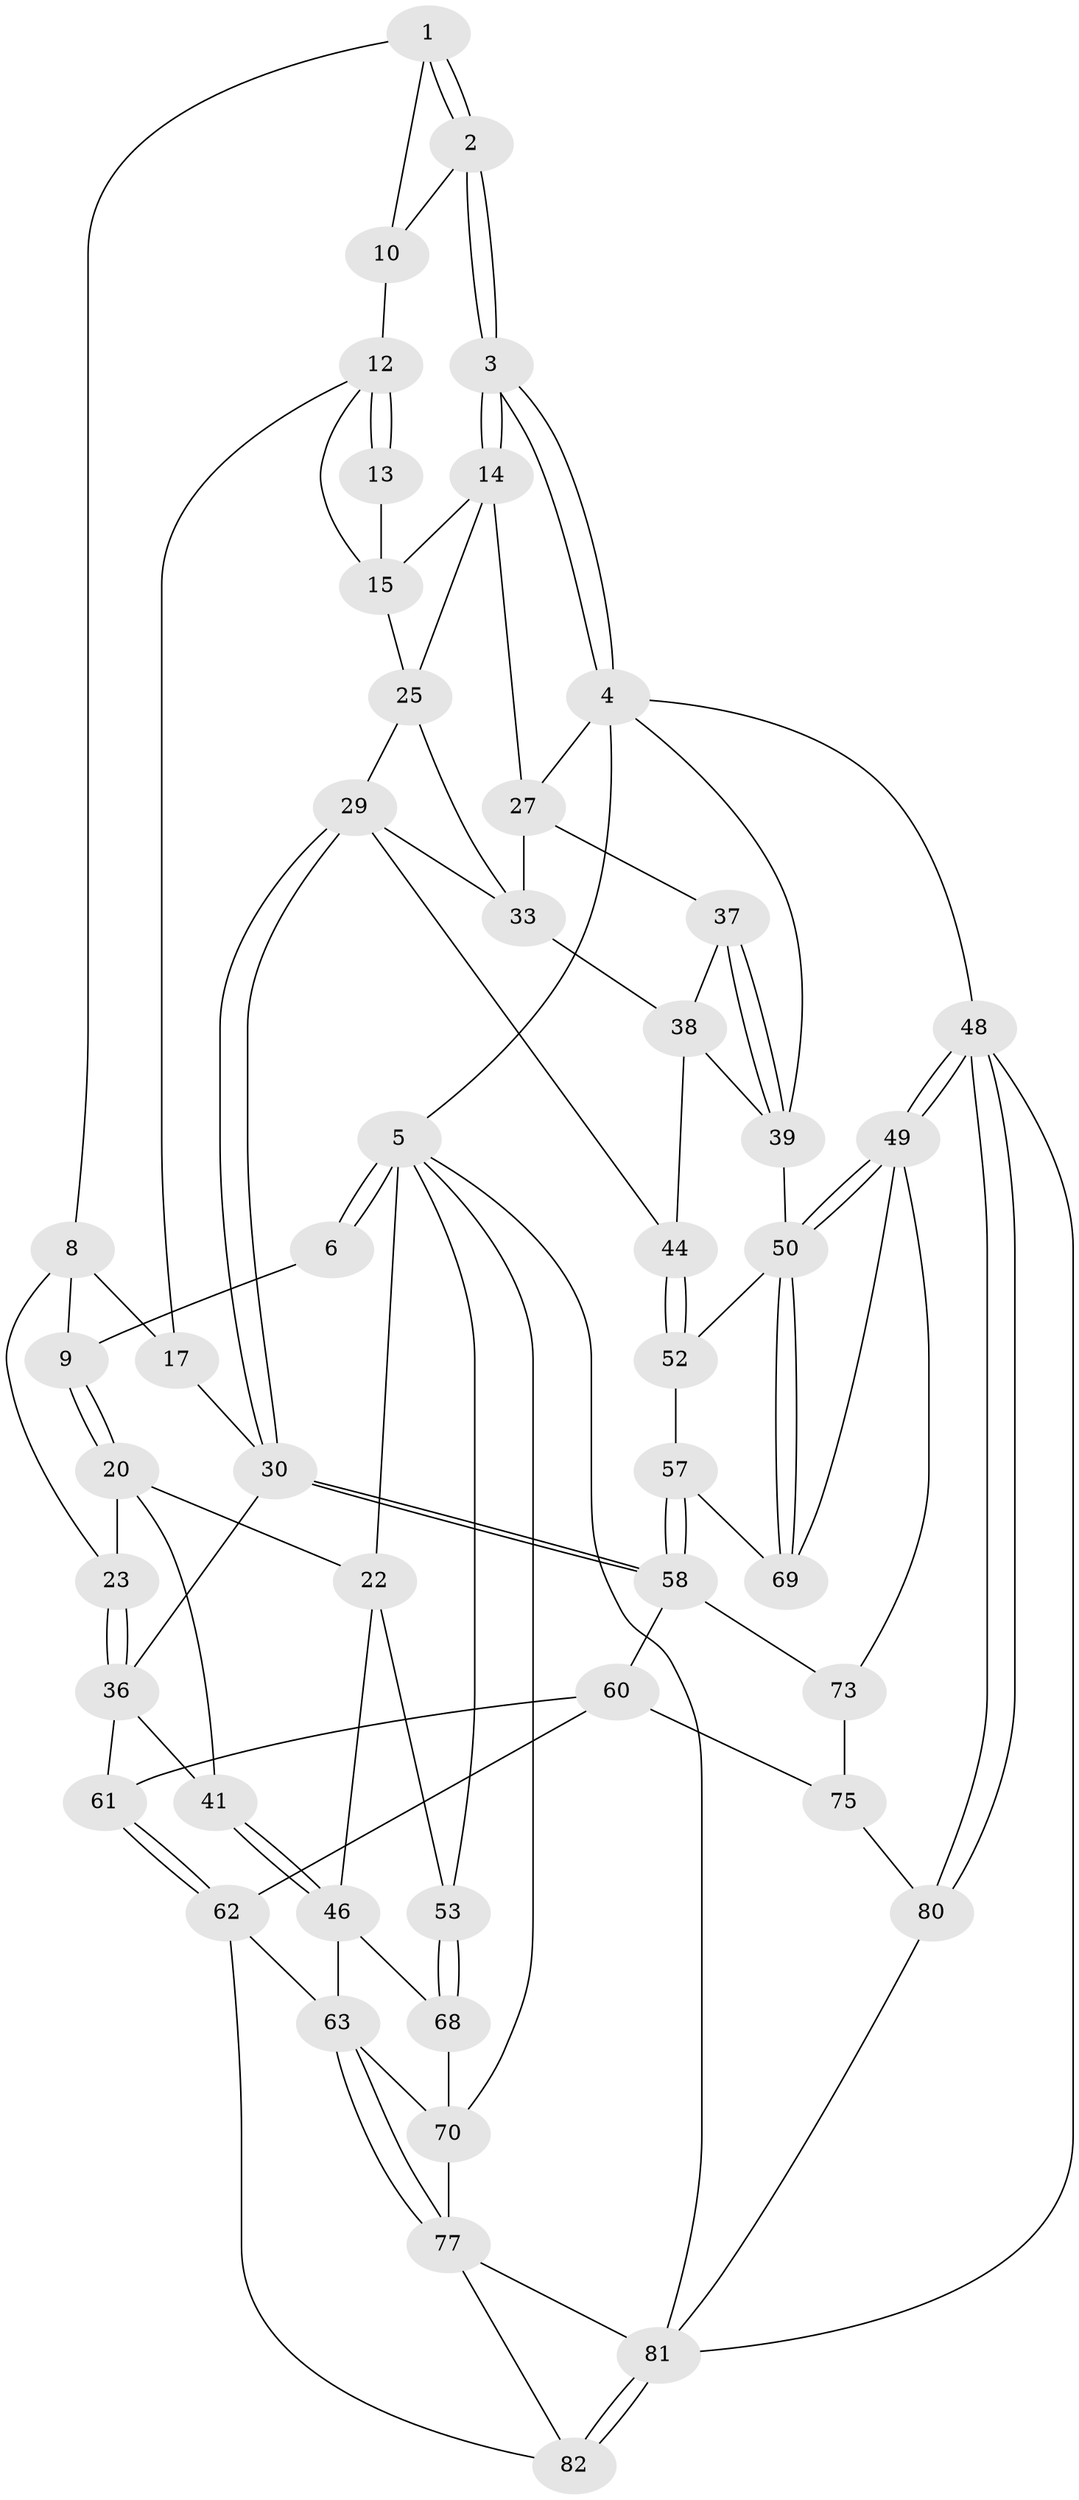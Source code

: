 // Generated by graph-tools (version 1.1) at 2025/24/03/03/25 07:24:39]
// undirected, 49 vertices, 110 edges
graph export_dot {
graph [start="1"]
  node [color=gray90,style=filled];
  1 [pos="+0.4955234719629192+0",super="+7"];
  2 [pos="+0.919969800699123+0"];
  3 [pos="+1+0"];
  4 [pos="+1+0",super="+26"];
  5 [pos="+0+0",super="+55"];
  6 [pos="+0.18867029019035736+0"];
  8 [pos="+0.417486238491993+0.08739304171423254",super="+18"];
  9 [pos="+0.3782386866286705+0.10147847019125279"];
  10 [pos="+0.8535561775552072+0",super="+11"];
  12 [pos="+0.6109146485827226+0.17613928972162105",super="+16"];
  13 [pos="+0.764826892583402+0.06427486751715131"];
  14 [pos="+0.903449768195055+0.14083051024600035",super="+24"];
  15 [pos="+0.7819635992440841+0.14939838723810384",super="+19"];
  17 [pos="+0.5581513084609259+0.3267044380651679"];
  20 [pos="+0.2289424701947465+0.1753627114805013",super="+21"];
  22 [pos="+0+0.01063770064510966",super="+47"];
  23 [pos="+0.27154904493929477+0.21519145028590503"];
  25 [pos="+0.7707008105852214+0.24623276148545659",super="+28"];
  27 [pos="+0.9045106691795622+0.2762294618280881",super="+32"];
  29 [pos="+0.6842271627123471+0.44188192355936623",super="+35"];
  30 [pos="+0.6513950294645625+0.45555511977534285",super="+31"];
  33 [pos="+0.7948656278455933+0.29364904428757355",super="+34"];
  36 [pos="+0.38494792764151214+0.4593807026738129",super="+40"];
  37 [pos="+0.9195376096138201+0.3684841526033081"];
  38 [pos="+0.9021339279434136+0.38899892252969814",super="+43"];
  39 [pos="+1+0.3856566888231652",super="+42"];
  41 [pos="+0.26282157222874103+0.556314570322481"];
  44 [pos="+0.9334665857886877+0.5138510399539592",super="+45"];
  46 [pos="+0.20736596864651524+0.5832741777134846",super="+65"];
  48 [pos="+1+1"];
  49 [pos="+1+1",super="+72"];
  50 [pos="+1+0.8516558439621463",super="+51"];
  52 [pos="+1+0.6527302033019274",super="+56"];
  53 [pos="+0+0.6250966679788718",super="+54"];
  57 [pos="+0.7357063769427394+0.6654721946955291"];
  58 [pos="+0.674152357499453+0.6571665161302168",super="+59"];
  60 [pos="+0.4002315077625211+0.6051488282076457",super="+66"];
  61 [pos="+0.32446615991893724+0.572259858079529"];
  62 [pos="+0.3712463424826184+0.7913577518482059",super="+67"];
  63 [pos="+0.24211548439828884+0.8450928737688999",super="+64"];
  68 [pos="+0.12117762776122754+0.6675097878892552",super="+71"];
  69 [pos="+0.7645033806846827+0.693490527115892"];
  70 [pos="+0.11774963613803499+0.8269400393079303",super="+76"];
  73 [pos="+0.7682939390100708+0.9087948070486397",super="+74"];
  75 [pos="+0.5723079462627539+0.796972190095517",super="+79"];
  77 [pos="+0.24644366772825574+0.9204395855122773",super="+78"];
  80 [pos="+0.6585866248427379+1"];
  81 [pos="+0.4707752009940424+1",super="+83"];
  82 [pos="+0.4428411951102646+0.9295739035246267"];
  1 -- 2;
  1 -- 2;
  1 -- 8;
  1 -- 10;
  2 -- 3;
  2 -- 3;
  2 -- 10;
  3 -- 4;
  3 -- 4;
  3 -- 14;
  3 -- 14;
  4 -- 5;
  4 -- 48;
  4 -- 27;
  4 -- 39;
  5 -- 6;
  5 -- 6;
  5 -- 22;
  5 -- 81;
  5 -- 53;
  5 -- 70;
  6 -- 9;
  8 -- 9;
  8 -- 17;
  8 -- 23;
  9 -- 20;
  9 -- 20;
  10 -- 12;
  12 -- 13;
  12 -- 13;
  12 -- 17;
  12 -- 15;
  13 -- 15;
  14 -- 15;
  14 -- 25;
  14 -- 27;
  15 -- 25;
  17 -- 30;
  20 -- 23;
  20 -- 41;
  20 -- 22;
  22 -- 53;
  22 -- 46;
  23 -- 36;
  23 -- 36;
  25 -- 29;
  25 -- 33;
  27 -- 33;
  27 -- 37;
  29 -- 30;
  29 -- 30;
  29 -- 44;
  29 -- 33;
  30 -- 58;
  30 -- 58;
  30 -- 36;
  33 -- 38;
  36 -- 41;
  36 -- 61;
  37 -- 38;
  37 -- 39;
  37 -- 39;
  38 -- 44;
  38 -- 39;
  39 -- 50;
  41 -- 46;
  41 -- 46;
  44 -- 52 [weight=2];
  44 -- 52;
  46 -- 68;
  46 -- 63;
  48 -- 49;
  48 -- 49;
  48 -- 80;
  48 -- 80;
  48 -- 81;
  49 -- 50;
  49 -- 50;
  49 -- 73;
  49 -- 69;
  50 -- 69;
  50 -- 69;
  50 -- 52;
  52 -- 57;
  53 -- 68 [weight=2];
  53 -- 68;
  57 -- 58;
  57 -- 58;
  57 -- 69;
  58 -- 73;
  58 -- 60;
  60 -- 61;
  60 -- 75;
  60 -- 62;
  61 -- 62;
  61 -- 62;
  62 -- 63;
  62 -- 82;
  63 -- 77;
  63 -- 77;
  63 -- 70;
  68 -- 70;
  70 -- 77;
  73 -- 75 [weight=2];
  75 -- 80;
  77 -- 82;
  77 -- 81;
  80 -- 81;
  81 -- 82;
  81 -- 82;
}
